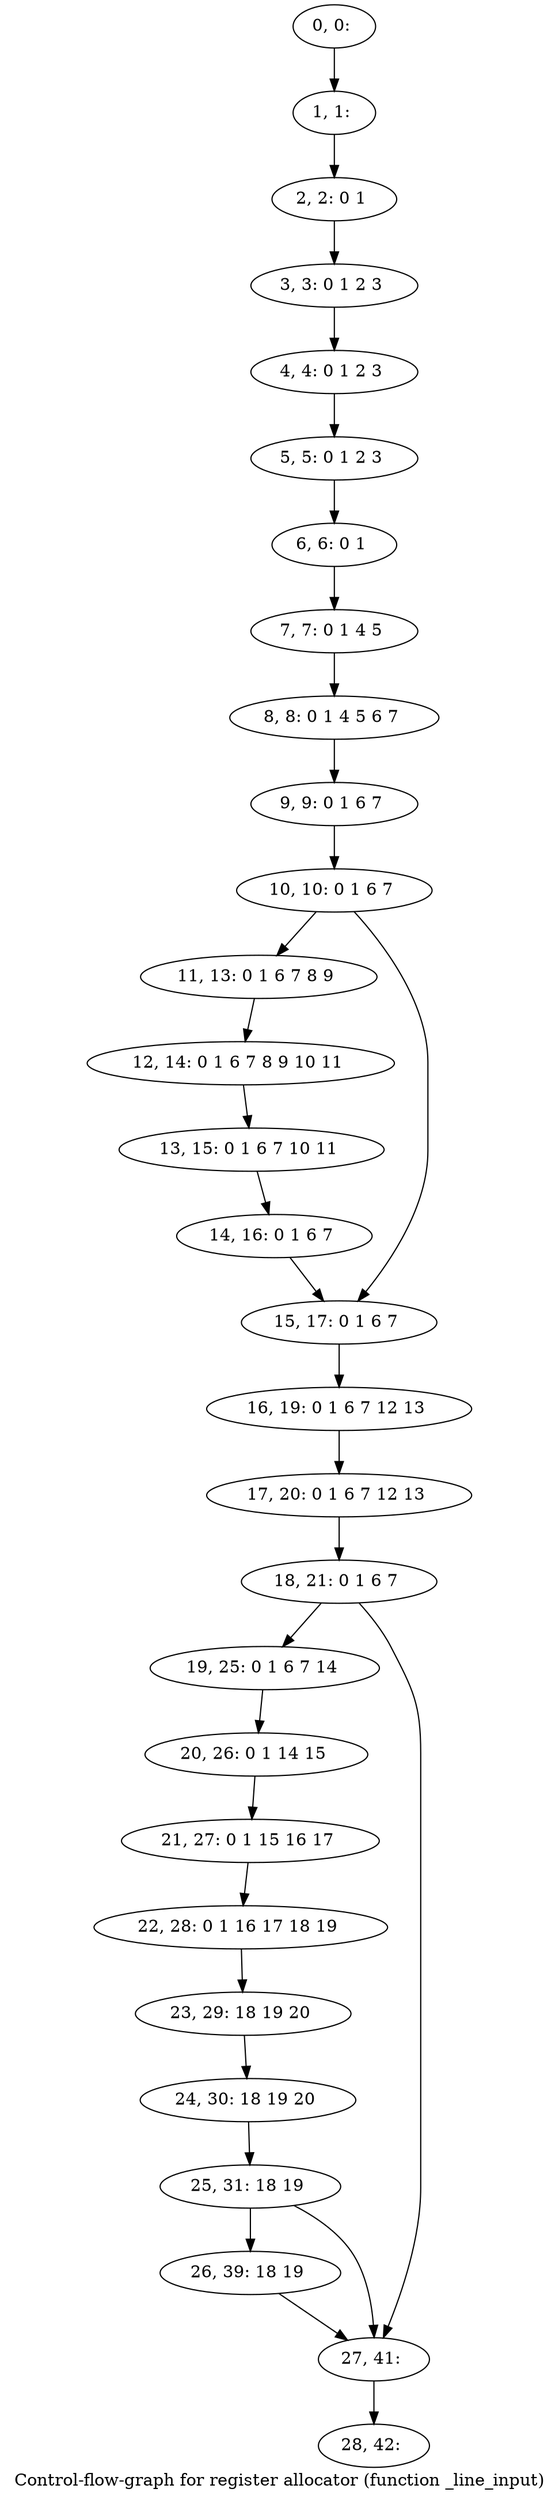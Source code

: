 digraph G {
graph [label="Control-flow-graph for register allocator (function _line_input)"]
0[label="0, 0: "];
1[label="1, 1: "];
2[label="2, 2: 0 1 "];
3[label="3, 3: 0 1 2 3 "];
4[label="4, 4: 0 1 2 3 "];
5[label="5, 5: 0 1 2 3 "];
6[label="6, 6: 0 1 "];
7[label="7, 7: 0 1 4 5 "];
8[label="8, 8: 0 1 4 5 6 7 "];
9[label="9, 9: 0 1 6 7 "];
10[label="10, 10: 0 1 6 7 "];
11[label="11, 13: 0 1 6 7 8 9 "];
12[label="12, 14: 0 1 6 7 8 9 10 11 "];
13[label="13, 15: 0 1 6 7 10 11 "];
14[label="14, 16: 0 1 6 7 "];
15[label="15, 17: 0 1 6 7 "];
16[label="16, 19: 0 1 6 7 12 13 "];
17[label="17, 20: 0 1 6 7 12 13 "];
18[label="18, 21: 0 1 6 7 "];
19[label="19, 25: 0 1 6 7 14 "];
20[label="20, 26: 0 1 14 15 "];
21[label="21, 27: 0 1 15 16 17 "];
22[label="22, 28: 0 1 16 17 18 19 "];
23[label="23, 29: 18 19 20 "];
24[label="24, 30: 18 19 20 "];
25[label="25, 31: 18 19 "];
26[label="26, 39: 18 19 "];
27[label="27, 41: "];
28[label="28, 42: "];
0->1 ;
1->2 ;
2->3 ;
3->4 ;
4->5 ;
5->6 ;
6->7 ;
7->8 ;
8->9 ;
9->10 ;
10->11 ;
10->15 ;
11->12 ;
12->13 ;
13->14 ;
14->15 ;
15->16 ;
16->17 ;
17->18 ;
18->19 ;
18->27 ;
19->20 ;
20->21 ;
21->22 ;
22->23 ;
23->24 ;
24->25 ;
25->26 ;
25->27 ;
26->27 ;
27->28 ;
}
